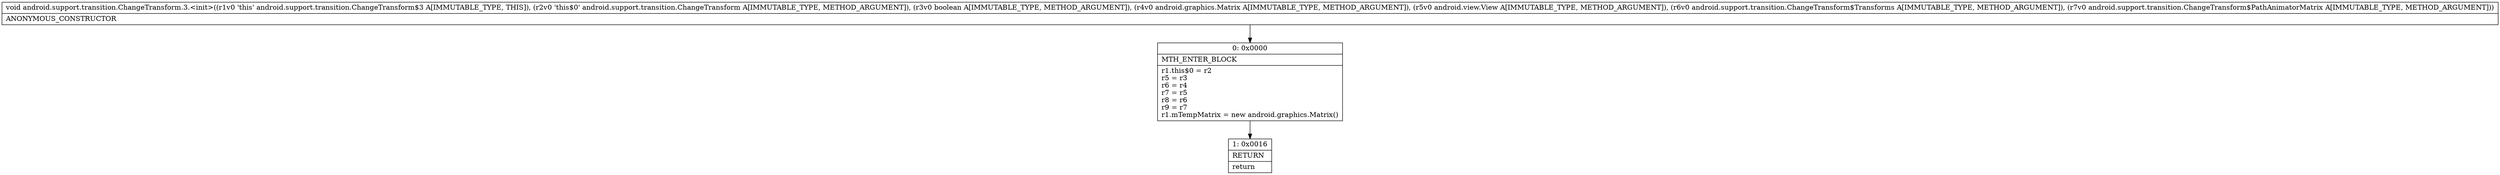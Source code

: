 digraph "CFG forandroid.support.transition.ChangeTransform.3.\<init\>(Landroid\/support\/transition\/ChangeTransform;ZLandroid\/graphics\/Matrix;Landroid\/view\/View;Landroid\/support\/transition\/ChangeTransform$Transforms;Landroid\/support\/transition\/ChangeTransform$PathAnimatorMatrix;)V" {
Node_0 [shape=record,label="{0\:\ 0x0000|MTH_ENTER_BLOCK\l|r1.this$0 = r2\lr5 = r3\lr6 = r4\lr7 = r5\lr8 = r6\lr9 = r7\lr1.mTempMatrix = new android.graphics.Matrix()\l}"];
Node_1 [shape=record,label="{1\:\ 0x0016|RETURN\l|return\l}"];
MethodNode[shape=record,label="{void android.support.transition.ChangeTransform.3.\<init\>((r1v0 'this' android.support.transition.ChangeTransform$3 A[IMMUTABLE_TYPE, THIS]), (r2v0 'this$0' android.support.transition.ChangeTransform A[IMMUTABLE_TYPE, METHOD_ARGUMENT]), (r3v0 boolean A[IMMUTABLE_TYPE, METHOD_ARGUMENT]), (r4v0 android.graphics.Matrix A[IMMUTABLE_TYPE, METHOD_ARGUMENT]), (r5v0 android.view.View A[IMMUTABLE_TYPE, METHOD_ARGUMENT]), (r6v0 android.support.transition.ChangeTransform$Transforms A[IMMUTABLE_TYPE, METHOD_ARGUMENT]), (r7v0 android.support.transition.ChangeTransform$PathAnimatorMatrix A[IMMUTABLE_TYPE, METHOD_ARGUMENT]))  | ANONYMOUS_CONSTRUCTOR\l}"];
MethodNode -> Node_0;
Node_0 -> Node_1;
}

